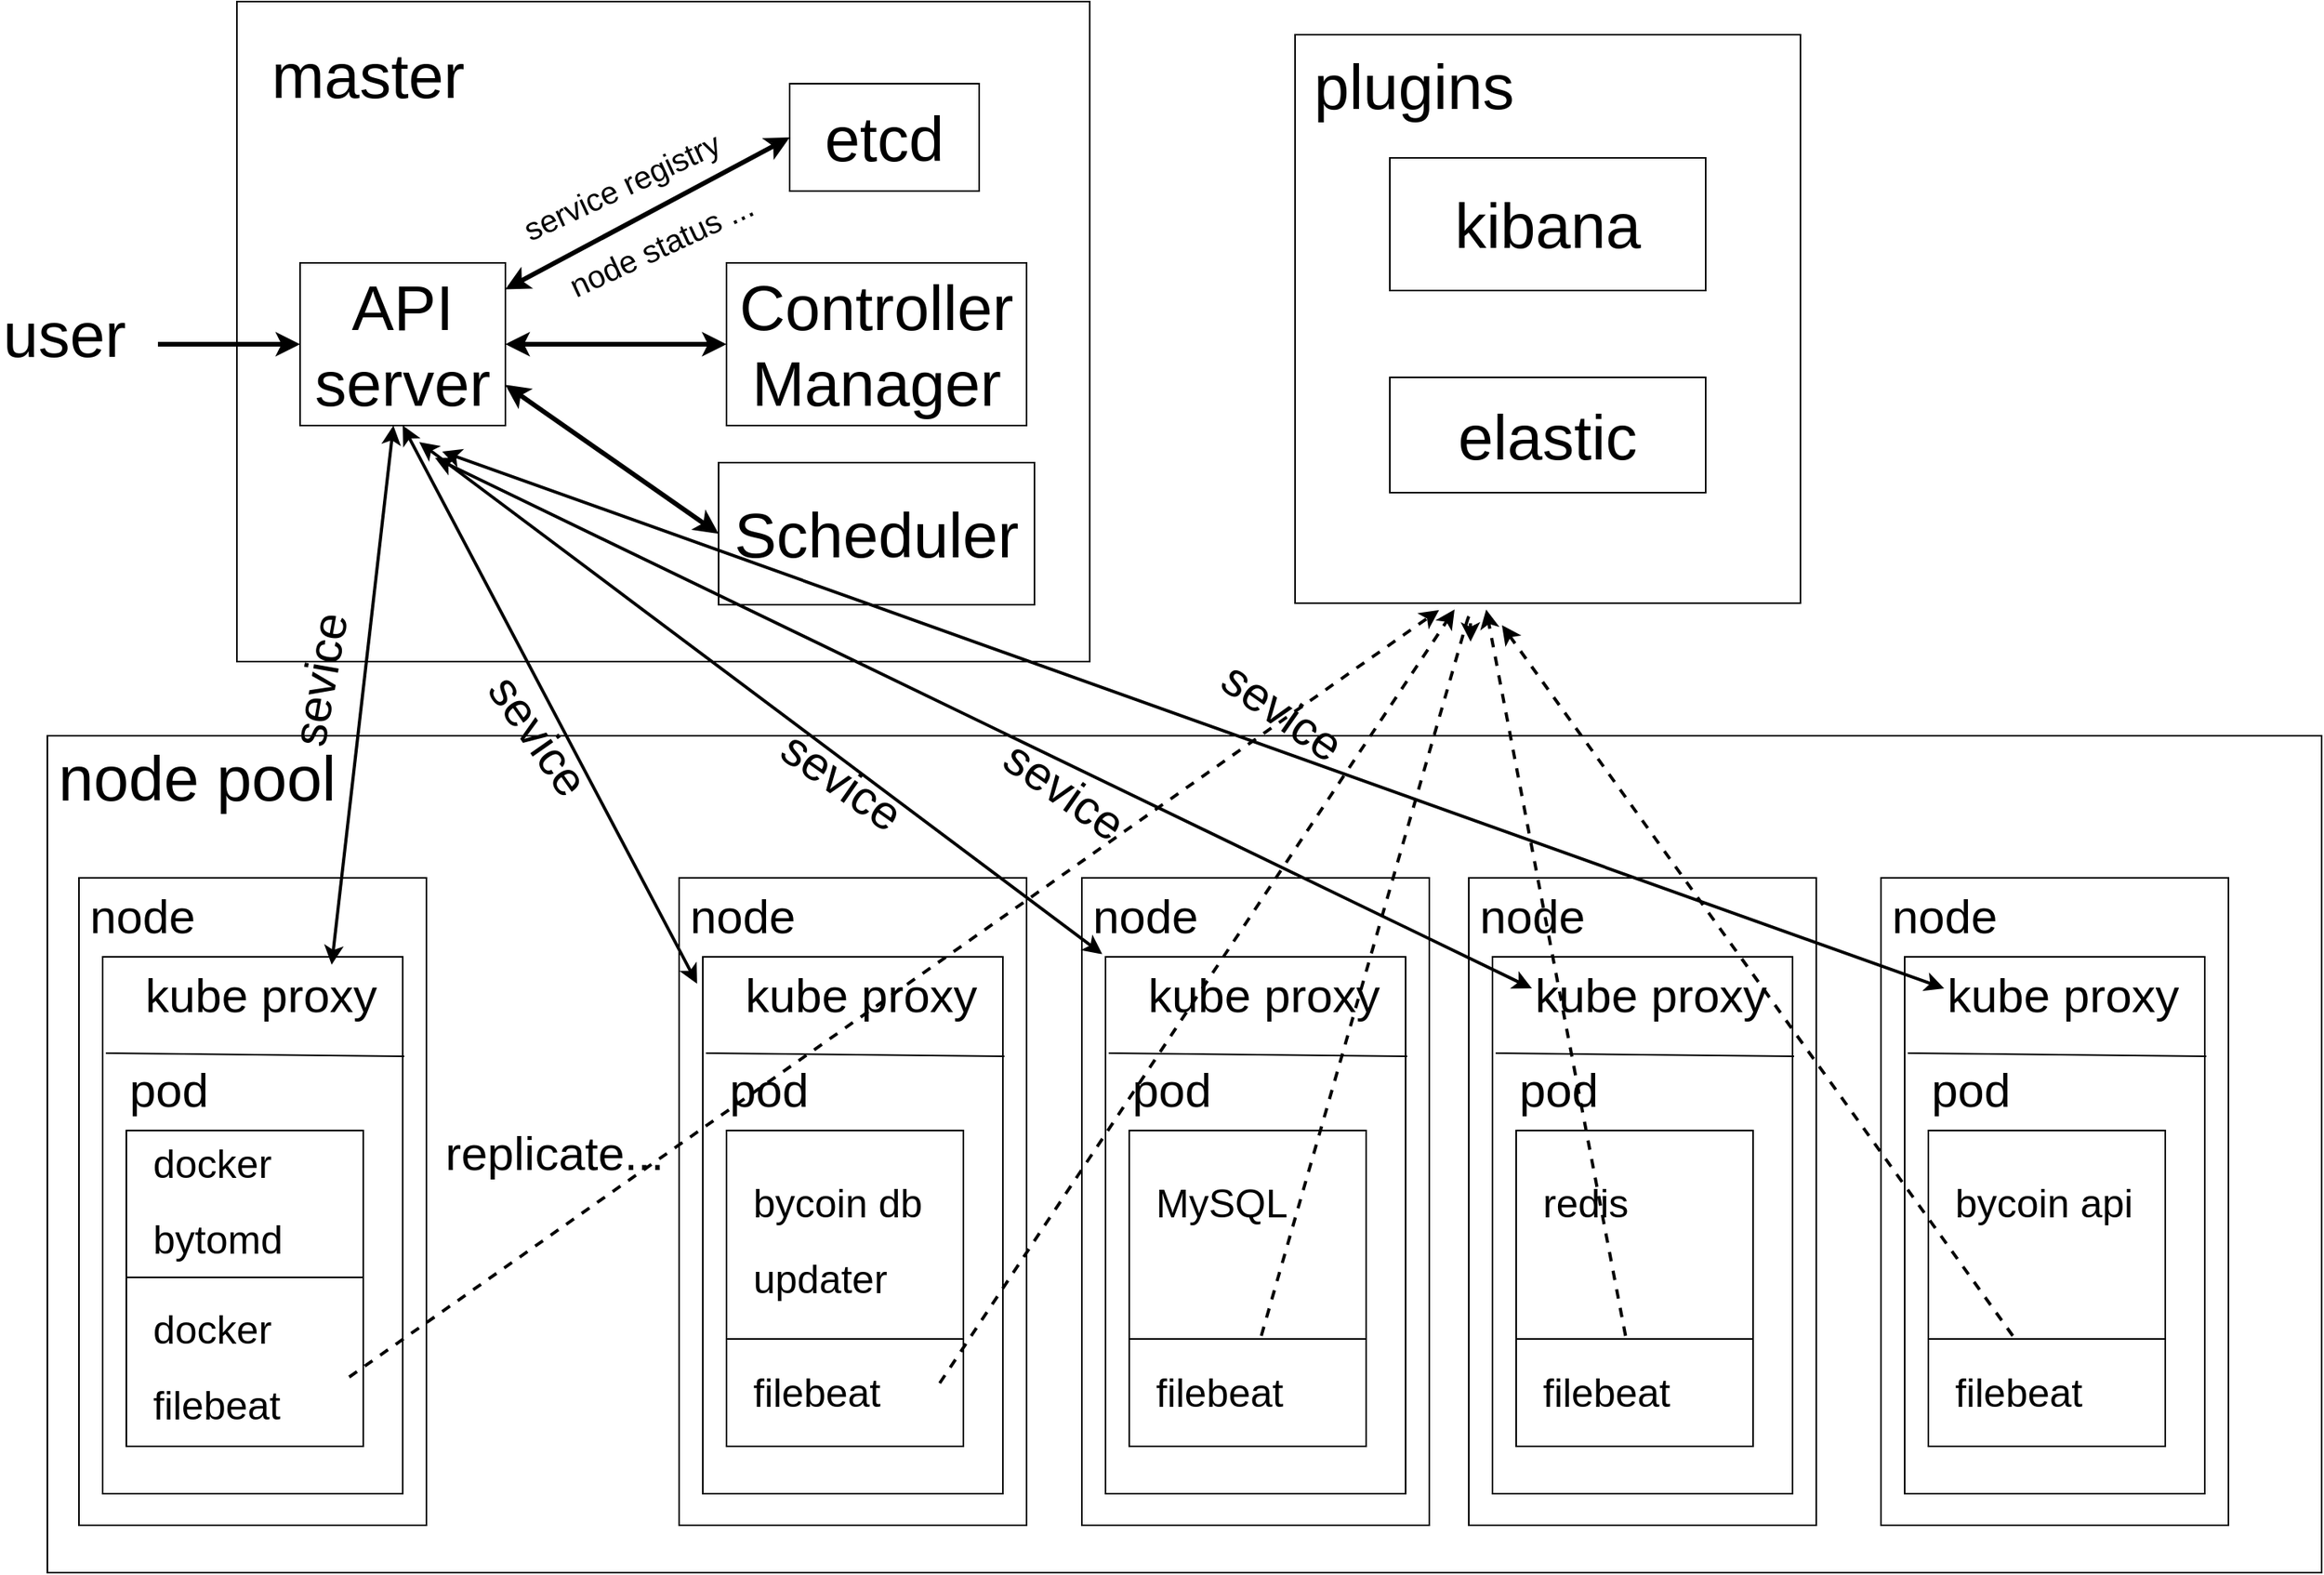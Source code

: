 <mxfile version="10.6.3" type="device"><diagram id="GHS_1D7CQJbpH9UxRJtS" name="Page-1"><mxGraphModel dx="1896" dy="1181" grid="1" gridSize="10" guides="1" tooltips="1" connect="1" arrows="1" fold="1" page="1" pageScale="1" pageWidth="850" pageHeight="1100" math="0" shadow="0"><root><mxCell id="0"/><mxCell id="1" parent="0"/><mxCell id="CEYu0D17GIFfOUCo7uzo-1" value="" style="rounded=0;whiteSpace=wrap;html=1;fontSize=40;" vertex="1" parent="1"><mxGeometry x="190" y="65" width="540" height="418" as="geometry"/></mxCell><mxCell id="CEYu0D17GIFfOUCo7uzo-20" style="edgeStyle=none;rounded=0;orthogonalLoop=1;jettySize=auto;html=1;startArrow=none;startFill=0;endArrow=classic;endFill=1;strokeColor=#000000;strokeWidth=3;fontSize=40;" edge="1" parent="1" target="CEYu0D17GIFfOUCo7uzo-3"><mxGeometry relative="1" as="geometry"><mxPoint x="140" y="282" as="sourcePoint"/><Array as="points"/></mxGeometry></mxCell><mxCell id="CEYu0D17GIFfOUCo7uzo-2" value="user" style="text;html=1;resizable=0;points=[];autosize=1;align=left;verticalAlign=top;spacingTop=-4;fontSize=40;" vertex="1" parent="1"><mxGeometry x="40" y="249" width="90" height="50" as="geometry"/></mxCell><mxCell id="CEYu0D17GIFfOUCo7uzo-8" style="rounded=0;orthogonalLoop=1;jettySize=auto;html=1;exitX=1;exitY=0.5;exitDx=0;exitDy=0;startArrow=classic;startFill=1;endArrow=classic;endFill=1;strokeColor=#000000;strokeWidth=3;fontSize=40;entryX=0;entryY=0.5;entryDx=0;entryDy=0;" edge="1" parent="1" source="CEYu0D17GIFfOUCo7uzo-3" target="CEYu0D17GIFfOUCo7uzo-6"><mxGeometry relative="1" as="geometry"/></mxCell><mxCell id="CEYu0D17GIFfOUCo7uzo-3" value="API server" style="rounded=0;whiteSpace=wrap;html=1;fontSize=40;" vertex="1" parent="1"><mxGeometry x="230" y="230.5" width="130" height="103" as="geometry"/></mxCell><mxCell id="CEYu0D17GIFfOUCo7uzo-4" value="etcd" style="rounded=0;whiteSpace=wrap;html=1;fontSize=40;" vertex="1" parent="1"><mxGeometry x="540" y="117" width="120" height="68" as="geometry"/></mxCell><mxCell id="CEYu0D17GIFfOUCo7uzo-5" value="master&lt;br&gt;&lt;br&gt;" style="text;html=1;resizable=0;points=[];autosize=1;align=left;verticalAlign=top;spacingTop=-4;fontSize=40;" vertex="1" parent="1"><mxGeometry x="210" y="85" width="140" height="100" as="geometry"/></mxCell><mxCell id="CEYu0D17GIFfOUCo7uzo-6" value="Controller Manager" style="rounded=0;whiteSpace=wrap;html=1;fontSize=40;" vertex="1" parent="1"><mxGeometry x="500" y="230.5" width="190" height="103" as="geometry"/></mxCell><mxCell id="CEYu0D17GIFfOUCo7uzo-7" value="Scheduler" style="rounded=0;whiteSpace=wrap;html=1;fontSize=40;" vertex="1" parent="1"><mxGeometry x="495" y="357" width="200" height="90" as="geometry"/></mxCell><mxCell id="CEYu0D17GIFfOUCo7uzo-9" value="" style="endArrow=classic;startArrow=classic;html=1;strokeColor=#000000;strokeWidth=3;fontSize=40;entryX=0;entryY=0.5;entryDx=0;entryDy=0;" edge="1" parent="1" source="CEYu0D17GIFfOUCo7uzo-3" target="CEYu0D17GIFfOUCo7uzo-4"><mxGeometry width="50" height="50" relative="1" as="geometry"><mxPoint x="90" y="495" as="sourcePoint"/><mxPoint x="480" y="125" as="targetPoint"/></mxGeometry></mxCell><mxCell id="CEYu0D17GIFfOUCo7uzo-17" value="&lt;font style=&quot;font-size: 20px&quot;&gt;service registry&lt;br&gt;&lt;br&gt;&lt;/font&gt;" style="text;html=1;resizable=0;points=[];align=center;verticalAlign=middle;labelBackgroundColor=none;fontSize=40;rotation=-25;" vertex="1" connectable="0" parent="CEYu0D17GIFfOUCo7uzo-9"><mxGeometry x="-0.146" y="-2" relative="1" as="geometry"><mxPoint x="2" y="-11.5" as="offset"/></mxGeometry></mxCell><mxCell id="CEYu0D17GIFfOUCo7uzo-10" style="rounded=0;orthogonalLoop=1;jettySize=auto;html=1;startArrow=classic;startFill=1;endArrow=classic;endFill=1;strokeColor=#000000;strokeWidth=3;fontSize=40;entryX=0;entryY=0.5;entryDx=0;entryDy=0;exitX=1;exitY=0.75;exitDx=0;exitDy=0;" edge="1" parent="1" source="CEYu0D17GIFfOUCo7uzo-3" target="CEYu0D17GIFfOUCo7uzo-7"><mxGeometry relative="1" as="geometry"><mxPoint x="300" y="335" as="sourcePoint"/><mxPoint x="410" y="335" as="targetPoint"/></mxGeometry></mxCell><mxCell id="CEYu0D17GIFfOUCo7uzo-11" value="" style="rounded=0;whiteSpace=wrap;html=1;fontSize=40;" vertex="1" parent="1"><mxGeometry x="860" y="86" width="320" height="360" as="geometry"/></mxCell><mxCell id="CEYu0D17GIFfOUCo7uzo-12" value="kibana" style="rounded=0;whiteSpace=wrap;html=1;fontSize=40;" vertex="1" parent="1"><mxGeometry x="920" y="164" width="200" height="84" as="geometry"/></mxCell><mxCell id="CEYu0D17GIFfOUCo7uzo-13" value="elastic" style="rounded=0;whiteSpace=wrap;html=1;fontSize=40;" vertex="1" parent="1"><mxGeometry x="920" y="303" width="200" height="73" as="geometry"/></mxCell><mxCell id="CEYu0D17GIFfOUCo7uzo-14" value="plugins&lt;br&gt;" style="text;html=1;resizable=0;points=[];autosize=1;align=left;verticalAlign=top;spacingTop=-4;fontSize=40;" vertex="1" parent="1"><mxGeometry x="870" y="92" width="140" height="50" as="geometry"/></mxCell><mxCell id="CEYu0D17GIFfOUCo7uzo-18" value="&lt;font style=&quot;font-size: 20px&quot;&gt;node status ...&lt;br&gt;&lt;/font&gt;" style="text;html=1;resizable=0;points=[];align=center;verticalAlign=middle;labelBackgroundColor=none;fontSize=40;rotation=-25;" vertex="1" connectable="0" parent="1"><mxGeometry x="469.755" y="227.069" as="geometry"><mxPoint x="-8" y="-19.5" as="offset"/></mxGeometry></mxCell><mxCell id="CEYu0D17GIFfOUCo7uzo-19" value="" style="rounded=0;whiteSpace=wrap;html=1;labelBackgroundColor=none;fontSize=40;" vertex="1" parent="1"><mxGeometry x="70" y="530" width="1440" height="530" as="geometry"/></mxCell><mxCell id="CEYu0D17GIFfOUCo7uzo-23" value="node pool&lt;br&gt;" style="text;html=1;resizable=0;points=[];autosize=1;align=left;verticalAlign=top;spacingTop=-4;fontSize=40;" vertex="1" parent="1"><mxGeometry x="75" y="530" width="190" height="50" as="geometry"/></mxCell><mxCell id="CEYu0D17GIFfOUCo7uzo-88" style="edgeStyle=none;rounded=0;orthogonalLoop=1;jettySize=auto;html=1;startArrow=none;startFill=0;endArrow=classic;endFill=1;strokeColor=#000000;strokeWidth=2;fontSize=40;" edge="1" parent="1" target="CEYu0D17GIFfOUCo7uzo-31"><mxGeometry relative="1" as="geometry"><mxPoint x="243" y="670" as="sourcePoint"/></mxGeometry></mxCell><mxCell id="CEYu0D17GIFfOUCo7uzo-24" value="" style="rounded=0;whiteSpace=wrap;html=1;labelBackgroundColor=none;fontSize=40;" vertex="1" parent="1"><mxGeometry x="90" y="620" width="220" height="410" as="geometry"/></mxCell><mxCell id="CEYu0D17GIFfOUCo7uzo-25" value="&lt;font style=&quot;font-size: 30px&quot;&gt;replicate...&lt;/font&gt;" style="text;html=1;fontSize=40;" vertex="1" parent="1"><mxGeometry x="320" y="760" width="120" height="60" as="geometry"/></mxCell><mxCell id="CEYu0D17GIFfOUCo7uzo-26" value="&lt;font style=&quot;font-size: 30px&quot;&gt;node&lt;/font&gt;" style="text;html=1;fontSize=40;" vertex="1" parent="1"><mxGeometry x="95" y="610" width="120" height="60" as="geometry"/></mxCell><mxCell id="CEYu0D17GIFfOUCo7uzo-31" value="" style="rounded=0;whiteSpace=wrap;html=1;labelBackgroundColor=none;fontSize=40;" vertex="1" parent="1"><mxGeometry x="105" y="670" width="190" height="340" as="geometry"/></mxCell><mxCell id="CEYu0D17GIFfOUCo7uzo-32" value="" style="endArrow=none;html=1;strokeColor=#000000;strokeWidth=1;fontSize=40;exitX=0.011;exitY=0.156;exitDx=0;exitDy=0;exitPerimeter=0;entryX=1.005;entryY=0.162;entryDx=0;entryDy=0;entryPerimeter=0;" edge="1" parent="1"><mxGeometry width="50" height="50" relative="1" as="geometry"><mxPoint x="107" y="731" as="sourcePoint"/><mxPoint x="296" y="733" as="targetPoint"/></mxGeometry></mxCell><mxCell id="CEYu0D17GIFfOUCo7uzo-34" value="&lt;font style=&quot;font-size: 30px&quot;&gt;kube proxy&lt;/font&gt;" style="text;html=1;fontSize=40;" vertex="1" parent="1"><mxGeometry x="130" y="660" width="120" height="60" as="geometry"/></mxCell><mxCell id="CEYu0D17GIFfOUCo7uzo-36" value="&lt;font style=&quot;font-size: 30px&quot;&gt;pod&lt;/font&gt;" style="text;html=1;fontSize=40;" vertex="1" parent="1"><mxGeometry x="120" y="720" width="120" height="60" as="geometry"/></mxCell><mxCell id="CEYu0D17GIFfOUCo7uzo-38" value="" style="shape=internalStorage;whiteSpace=wrap;html=1;backgroundOutline=1;labelBackgroundColor=none;fontSize=40;dx=0;dy=93;" vertex="1" parent="1"><mxGeometry x="120" y="780" width="150" height="200" as="geometry"/></mxCell><mxCell id="CEYu0D17GIFfOUCo7uzo-39" value="&lt;font style=&quot;font-size: 25px&quot;&gt;docker&lt;br&gt;bytomd&lt;/font&gt;" style="text;html=1;fontSize=40;" vertex="1" parent="1"><mxGeometry x="135" y="765" width="120" height="60" as="geometry"/></mxCell><mxCell id="CEYu0D17GIFfOUCo7uzo-40" value="&lt;span style=&quot;font-size: 25px&quot;&gt;docker&lt;br&gt;filebeat&lt;br&gt;&lt;/span&gt;" style="text;html=1;fontSize=40;" vertex="1" parent="1"><mxGeometry x="135" y="870" width="120" height="60" as="geometry"/></mxCell><mxCell id="CEYu0D17GIFfOUCo7uzo-44" value="" style="rounded=0;whiteSpace=wrap;html=1;labelBackgroundColor=none;fontSize=40;" vertex="1" parent="1"><mxGeometry x="470" y="620" width="220" height="410" as="geometry"/></mxCell><mxCell id="CEYu0D17GIFfOUCo7uzo-45" value="&lt;font style=&quot;font-size: 30px&quot;&gt;node&lt;/font&gt;" style="text;html=1;fontSize=40;" vertex="1" parent="1"><mxGeometry x="475" y="610" width="120" height="60" as="geometry"/></mxCell><mxCell id="CEYu0D17GIFfOUCo7uzo-46" value="" style="rounded=0;whiteSpace=wrap;html=1;labelBackgroundColor=none;fontSize=40;" vertex="1" parent="1"><mxGeometry x="485" y="670" width="190" height="340" as="geometry"/></mxCell><mxCell id="CEYu0D17GIFfOUCo7uzo-47" value="" style="endArrow=none;html=1;strokeColor=#000000;strokeWidth=1;fontSize=40;exitX=0.011;exitY=0.156;exitDx=0;exitDy=0;exitPerimeter=0;entryX=1.005;entryY=0.162;entryDx=0;entryDy=0;entryPerimeter=0;" edge="1" parent="1"><mxGeometry width="50" height="50" relative="1" as="geometry"><mxPoint x="487" y="731" as="sourcePoint"/><mxPoint x="676" y="733" as="targetPoint"/></mxGeometry></mxCell><mxCell id="CEYu0D17GIFfOUCo7uzo-48" value="&lt;font style=&quot;font-size: 30px&quot;&gt;kube proxy&lt;/font&gt;" style="text;html=1;fontSize=40;" vertex="1" parent="1"><mxGeometry x="510" y="660" width="120" height="60" as="geometry"/></mxCell><mxCell id="CEYu0D17GIFfOUCo7uzo-49" value="&lt;font style=&quot;font-size: 30px&quot;&gt;pod&lt;/font&gt;" style="text;html=1;fontSize=40;" vertex="1" parent="1"><mxGeometry x="500" y="720" width="120" height="60" as="geometry"/></mxCell><mxCell id="CEYu0D17GIFfOUCo7uzo-50" value="" style="shape=internalStorage;whiteSpace=wrap;html=1;backgroundOutline=1;labelBackgroundColor=none;fontSize=40;dx=0;dy=132;" vertex="1" parent="1"><mxGeometry x="500" y="780" width="150" height="200" as="geometry"/></mxCell><mxCell id="CEYu0D17GIFfOUCo7uzo-51" value="&lt;span style=&quot;font-size: 25px&quot;&gt;bycoin db&lt;br&gt;updater&lt;/span&gt;&lt;br&gt;" style="text;html=1;fontSize=40;" vertex="1" parent="1"><mxGeometry x="515" y="790" width="120" height="60" as="geometry"/></mxCell><mxCell id="CEYu0D17GIFfOUCo7uzo-52" value="&lt;span style=&quot;font-size: 25px&quot;&gt;filebeat&lt;br&gt;&lt;/span&gt;" style="text;html=1;fontSize=40;" vertex="1" parent="1"><mxGeometry x="515" y="910" width="120" height="60" as="geometry"/></mxCell><mxCell id="CEYu0D17GIFfOUCo7uzo-53" value="" style="rounded=0;whiteSpace=wrap;html=1;labelBackgroundColor=none;fontSize=40;" vertex="1" parent="1"><mxGeometry x="725" y="620" width="220" height="410" as="geometry"/></mxCell><mxCell id="CEYu0D17GIFfOUCo7uzo-54" value="&lt;font style=&quot;font-size: 30px&quot;&gt;node&lt;/font&gt;" style="text;html=1;fontSize=40;" vertex="1" parent="1"><mxGeometry x="730" y="610" width="120" height="60" as="geometry"/></mxCell><mxCell id="CEYu0D17GIFfOUCo7uzo-55" value="" style="rounded=0;whiteSpace=wrap;html=1;labelBackgroundColor=none;fontSize=40;" vertex="1" parent="1"><mxGeometry x="740" y="670" width="190" height="340" as="geometry"/></mxCell><mxCell id="CEYu0D17GIFfOUCo7uzo-56" value="" style="endArrow=none;html=1;strokeColor=#000000;strokeWidth=1;fontSize=40;exitX=0.011;exitY=0.156;exitDx=0;exitDy=0;exitPerimeter=0;entryX=1.005;entryY=0.162;entryDx=0;entryDy=0;entryPerimeter=0;" edge="1" parent="1"><mxGeometry width="50" height="50" relative="1" as="geometry"><mxPoint x="742" y="731" as="sourcePoint"/><mxPoint x="931" y="733" as="targetPoint"/></mxGeometry></mxCell><mxCell id="CEYu0D17GIFfOUCo7uzo-57" value="&lt;font style=&quot;font-size: 30px&quot;&gt;kube proxy&lt;/font&gt;" style="text;html=1;fontSize=40;" vertex="1" parent="1"><mxGeometry x="765" y="660" width="120" height="60" as="geometry"/></mxCell><mxCell id="CEYu0D17GIFfOUCo7uzo-58" value="&lt;font style=&quot;font-size: 30px&quot;&gt;pod&lt;/font&gt;" style="text;html=1;fontSize=40;" vertex="1" parent="1"><mxGeometry x="755" y="720" width="120" height="60" as="geometry"/></mxCell><mxCell id="CEYu0D17GIFfOUCo7uzo-59" value="" style="shape=internalStorage;whiteSpace=wrap;html=1;backgroundOutline=1;labelBackgroundColor=none;fontSize=40;dx=0;dy=132;" vertex="1" parent="1"><mxGeometry x="755" y="780" width="150" height="200" as="geometry"/></mxCell><mxCell id="CEYu0D17GIFfOUCo7uzo-60" value="&lt;span style=&quot;font-size: 25px&quot;&gt;MySQL&lt;/span&gt;&lt;br&gt;" style="text;html=1;fontSize=40;" vertex="1" parent="1"><mxGeometry x="770" y="790" width="120" height="60" as="geometry"/></mxCell><mxCell id="CEYu0D17GIFfOUCo7uzo-61" value="&lt;span style=&quot;font-size: 25px&quot;&gt;filebeat&lt;br&gt;&lt;/span&gt;" style="text;html=1;fontSize=40;" vertex="1" parent="1"><mxGeometry x="770" y="910" width="120" height="60" as="geometry"/></mxCell><mxCell id="CEYu0D17GIFfOUCo7uzo-62" value="" style="rounded=0;whiteSpace=wrap;html=1;labelBackgroundColor=none;fontSize=40;" vertex="1" parent="1"><mxGeometry x="970" y="620" width="220" height="410" as="geometry"/></mxCell><mxCell id="CEYu0D17GIFfOUCo7uzo-63" value="&lt;font style=&quot;font-size: 30px&quot;&gt;node&lt;/font&gt;" style="text;html=1;fontSize=40;" vertex="1" parent="1"><mxGeometry x="975" y="610" width="120" height="60" as="geometry"/></mxCell><mxCell id="CEYu0D17GIFfOUCo7uzo-64" value="" style="rounded=0;whiteSpace=wrap;html=1;labelBackgroundColor=none;fontSize=40;" vertex="1" parent="1"><mxGeometry x="985" y="670" width="190" height="340" as="geometry"/></mxCell><mxCell id="CEYu0D17GIFfOUCo7uzo-65" value="" style="endArrow=none;html=1;strokeColor=#000000;strokeWidth=1;fontSize=40;exitX=0.011;exitY=0.156;exitDx=0;exitDy=0;exitPerimeter=0;entryX=1.005;entryY=0.162;entryDx=0;entryDy=0;entryPerimeter=0;" edge="1" parent="1"><mxGeometry width="50" height="50" relative="1" as="geometry"><mxPoint x="987" y="731" as="sourcePoint"/><mxPoint x="1176" y="733" as="targetPoint"/></mxGeometry></mxCell><mxCell id="CEYu0D17GIFfOUCo7uzo-66" value="&lt;font style=&quot;font-size: 30px&quot;&gt;kube proxy&lt;/font&gt;" style="text;html=1;fontSize=40;" vertex="1" parent="1"><mxGeometry x="1010" y="660" width="120" height="60" as="geometry"/></mxCell><mxCell id="CEYu0D17GIFfOUCo7uzo-67" value="&lt;font style=&quot;font-size: 30px&quot;&gt;pod&lt;/font&gt;" style="text;html=1;fontSize=40;" vertex="1" parent="1"><mxGeometry x="1000" y="720" width="120" height="60" as="geometry"/></mxCell><mxCell id="CEYu0D17GIFfOUCo7uzo-68" value="" style="shape=internalStorage;whiteSpace=wrap;html=1;backgroundOutline=1;labelBackgroundColor=none;fontSize=40;dx=0;dy=132;" vertex="1" parent="1"><mxGeometry x="1000" y="780" width="150" height="200" as="geometry"/></mxCell><mxCell id="CEYu0D17GIFfOUCo7uzo-69" value="&lt;span style=&quot;font-size: 25px&quot;&gt;redis&lt;/span&gt;&lt;br&gt;" style="text;html=1;fontSize=40;" vertex="1" parent="1"><mxGeometry x="1015" y="790" width="120" height="60" as="geometry"/></mxCell><mxCell id="CEYu0D17GIFfOUCo7uzo-70" value="&lt;span style=&quot;font-size: 25px&quot;&gt;filebeat&lt;br&gt;&lt;/span&gt;" style="text;html=1;fontSize=40;" vertex="1" parent="1"><mxGeometry x="1015" y="910" width="120" height="60" as="geometry"/></mxCell><mxCell id="CEYu0D17GIFfOUCo7uzo-71" value="" style="rounded=0;whiteSpace=wrap;html=1;labelBackgroundColor=none;fontSize=40;" vertex="1" parent="1"><mxGeometry x="1231" y="620" width="220" height="410" as="geometry"/></mxCell><mxCell id="CEYu0D17GIFfOUCo7uzo-72" value="&lt;font style=&quot;font-size: 30px&quot;&gt;node&lt;/font&gt;" style="text;html=1;fontSize=40;" vertex="1" parent="1"><mxGeometry x="1236" y="610" width="120" height="60" as="geometry"/></mxCell><mxCell id="CEYu0D17GIFfOUCo7uzo-73" value="" style="rounded=0;whiteSpace=wrap;html=1;labelBackgroundColor=none;fontSize=40;" vertex="1" parent="1"><mxGeometry x="1246" y="670" width="190" height="340" as="geometry"/></mxCell><mxCell id="CEYu0D17GIFfOUCo7uzo-74" value="" style="endArrow=none;html=1;strokeColor=#000000;strokeWidth=1;fontSize=40;exitX=0.011;exitY=0.156;exitDx=0;exitDy=0;exitPerimeter=0;entryX=1.005;entryY=0.162;entryDx=0;entryDy=0;entryPerimeter=0;" edge="1" parent="1"><mxGeometry width="50" height="50" relative="1" as="geometry"><mxPoint x="1248" y="731" as="sourcePoint"/><mxPoint x="1437" y="733" as="targetPoint"/></mxGeometry></mxCell><mxCell id="CEYu0D17GIFfOUCo7uzo-75" value="&lt;font style=&quot;font-size: 30px&quot;&gt;kube proxy&lt;/font&gt;" style="text;html=1;fontSize=40;" vertex="1" parent="1"><mxGeometry x="1271" y="660" width="120" height="60" as="geometry"/></mxCell><mxCell id="CEYu0D17GIFfOUCo7uzo-76" value="&lt;font style=&quot;font-size: 30px&quot;&gt;pod&lt;/font&gt;" style="text;html=1;fontSize=40;" vertex="1" parent="1"><mxGeometry x="1261" y="720" width="120" height="60" as="geometry"/></mxCell><mxCell id="CEYu0D17GIFfOUCo7uzo-77" value="" style="shape=internalStorage;whiteSpace=wrap;html=1;backgroundOutline=1;labelBackgroundColor=none;fontSize=40;dx=0;dy=132;" vertex="1" parent="1"><mxGeometry x="1261" y="780" width="150" height="200" as="geometry"/></mxCell><mxCell id="CEYu0D17GIFfOUCo7uzo-78" value="&lt;span style=&quot;font-size: 25px&quot;&gt;bycoin api&lt;/span&gt;&lt;br&gt;" style="text;html=1;fontSize=40;" vertex="1" parent="1"><mxGeometry x="1276" y="790" width="120" height="60" as="geometry"/></mxCell><mxCell id="CEYu0D17GIFfOUCo7uzo-79" value="&lt;span style=&quot;font-size: 25px&quot;&gt;filebeat&lt;br&gt;&lt;/span&gt;" style="text;html=1;fontSize=40;" vertex="1" parent="1"><mxGeometry x="1276" y="910" width="120" height="60" as="geometry"/></mxCell><mxCell id="CEYu0D17GIFfOUCo7uzo-80" value="" style="endArrow=classic;startArrow=classic;html=1;strokeColor=#000000;strokeWidth=2;fontSize=40;entryX=1;entryY=0.25;entryDx=0;entryDy=0;" edge="1" parent="1" source="CEYu0D17GIFfOUCo7uzo-3" target="CEYu0D17GIFfOUCo7uzo-34"><mxGeometry width="50" height="50" relative="1" as="geometry"><mxPoint x="40" y="1130" as="sourcePoint"/><mxPoint x="90" y="1080" as="targetPoint"/></mxGeometry></mxCell><mxCell id="CEYu0D17GIFfOUCo7uzo-81" value="&lt;font style=&quot;font-size: 30px&quot;&gt;sevice&lt;/font&gt;" style="text;html=1;resizable=0;points=[];align=center;verticalAlign=middle;labelBackgroundColor=none;fontSize=40;rotation=-80;" vertex="1" connectable="0" parent="CEYu0D17GIFfOUCo7uzo-80"><mxGeometry x="-0.132" y="-3" relative="1" as="geometry"><mxPoint x="-31.5" y="13" as="offset"/></mxGeometry></mxCell><mxCell id="CEYu0D17GIFfOUCo7uzo-84" value="" style="endArrow=classic;startArrow=classic;html=1;strokeColor=#000000;strokeWidth=2;fontSize=40;exitX=0.5;exitY=1;exitDx=0;exitDy=0;entryX=-0.019;entryY=0.05;entryDx=0;entryDy=0;entryPerimeter=0;" edge="1" parent="1" source="CEYu0D17GIFfOUCo7uzo-3" target="CEYu0D17GIFfOUCo7uzo-46"><mxGeometry width="50" height="50" relative="1" as="geometry"><mxPoint x="298.976" y="343.5" as="sourcePoint"/><mxPoint x="500" y="620" as="targetPoint"/></mxGeometry></mxCell><mxCell id="CEYu0D17GIFfOUCo7uzo-85" value="&lt;font style=&quot;font-size: 30px&quot;&gt;sevice&lt;/font&gt;" style="text;html=1;resizable=0;points=[];align=center;verticalAlign=middle;labelBackgroundColor=none;fontSize=40;rotation=55;" vertex="1" connectable="0" parent="CEYu0D17GIFfOUCo7uzo-84"><mxGeometry x="-0.132" y="-3" relative="1" as="geometry"><mxPoint x="11" y="38.5" as="offset"/></mxGeometry></mxCell><mxCell id="CEYu0D17GIFfOUCo7uzo-86" value="" style="endArrow=classic;startArrow=classic;html=1;strokeColor=#000000;strokeWidth=2;fontSize=40;exitX=0.5;exitY=1;exitDx=0;exitDy=0;entryX=-0.011;entryY=-0.005;entryDx=0;entryDy=0;entryPerimeter=0;" edge="1" parent="1" target="CEYu0D17GIFfOUCo7uzo-55"><mxGeometry width="50" height="50" relative="1" as="geometry"><mxPoint x="305.471" y="344.059" as="sourcePoint"/><mxPoint x="510" y="630" as="targetPoint"/></mxGeometry></mxCell><mxCell id="CEYu0D17GIFfOUCo7uzo-87" value="&lt;font style=&quot;font-size: 30px&quot;&gt;sevice&lt;/font&gt;" style="text;html=1;resizable=0;points=[];align=center;verticalAlign=middle;labelBackgroundColor=none;fontSize=40;rotation=35;" vertex="1" connectable="0" parent="CEYu0D17GIFfOUCo7uzo-86"><mxGeometry x="-0.132" y="-3" relative="1" as="geometry"><mxPoint x="84" y="68" as="offset"/></mxGeometry></mxCell><mxCell id="CEYu0D17GIFfOUCo7uzo-89" value="" style="endArrow=classic;startArrow=classic;html=1;strokeColor=#000000;strokeWidth=2;fontSize=40;exitX=0.5;exitY=1;exitDx=0;exitDy=0;entryX=0;entryY=0.5;entryDx=0;entryDy=0;" edge="1" parent="1" target="CEYu0D17GIFfOUCo7uzo-66"><mxGeometry width="50" height="50" relative="1" as="geometry"><mxPoint x="315.471" y="354.059" as="sourcePoint"/><mxPoint x="747.824" y="678.176" as="targetPoint"/></mxGeometry></mxCell><mxCell id="CEYu0D17GIFfOUCo7uzo-90" value="&lt;font style=&quot;font-size: 30px&quot;&gt;sevice&lt;/font&gt;" style="text;html=1;resizable=0;points=[];align=center;verticalAlign=middle;labelBackgroundColor=none;fontSize=40;rotation=35;" vertex="1" connectable="0" parent="CEYu0D17GIFfOUCo7uzo-89"><mxGeometry x="-0.132" y="-3" relative="1" as="geometry"><mxPoint x="100.5" y="58.5" as="offset"/></mxGeometry></mxCell><mxCell id="CEYu0D17GIFfOUCo7uzo-91" value="" style="endArrow=classic;startArrow=classic;html=1;strokeColor=#000000;strokeWidth=2;fontSize=40;entryX=0;entryY=0.5;entryDx=0;entryDy=0;" edge="1" parent="1" target="CEYu0D17GIFfOUCo7uzo-75"><mxGeometry width="50" height="50" relative="1" as="geometry"><mxPoint x="320" y="350" as="sourcePoint"/><mxPoint x="1226.441" y="687.235" as="targetPoint"/></mxGeometry></mxCell><mxCell id="CEYu0D17GIFfOUCo7uzo-92" value="&lt;font style=&quot;font-size: 30px&quot;&gt;sevice&lt;/font&gt;" style="text;html=1;resizable=0;points=[];align=center;verticalAlign=middle;labelBackgroundColor=none;fontSize=40;rotation=35;" vertex="1" connectable="0" parent="CEYu0D17GIFfOUCo7uzo-91"><mxGeometry x="-0.132" y="-3" relative="1" as="geometry"><mxPoint x="122.5" y="10.5" as="offset"/></mxGeometry></mxCell><mxCell id="CEYu0D17GIFfOUCo7uzo-93" value="" style="endArrow=classic;dashed=1;html=1;strokeColor=#000000;strokeWidth=2;fontSize=40;endFill=1;entryX=0.285;entryY=1.012;entryDx=0;entryDy=0;entryPerimeter=0;exitX=1.051;exitY=1.102;exitDx=0;exitDy=0;exitPerimeter=0;" edge="1" parent="1" source="CEYu0D17GIFfOUCo7uzo-40" target="CEYu0D17GIFfOUCo7uzo-11"><mxGeometry width="50" height="50" relative="1" as="geometry"><mxPoint x="40" y="1130" as="sourcePoint"/><mxPoint x="90" y="1080" as="targetPoint"/></mxGeometry></mxCell><mxCell id="CEYu0D17GIFfOUCo7uzo-95" value="" style="endArrow=classic;dashed=1;html=1;strokeColor=#000000;strokeWidth=2;fontSize=40;endFill=1;exitX=1;exitY=0.5;exitDx=0;exitDy=0;" edge="1" parent="1" source="CEYu0D17GIFfOUCo7uzo-52"><mxGeometry width="50" height="50" relative="1" as="geometry"><mxPoint x="271.143" y="946.143" as="sourcePoint"/><mxPoint x="961" y="450" as="targetPoint"/></mxGeometry></mxCell><mxCell id="CEYu0D17GIFfOUCo7uzo-96" value="" style="endArrow=classic;dashed=1;html=1;strokeColor=#000000;strokeWidth=2;fontSize=40;endFill=1;entryX=0.285;entryY=1.012;entryDx=0;entryDy=0;entryPerimeter=0;" edge="1" parent="1" source="CEYu0D17GIFfOUCo7uzo-61"><mxGeometry width="50" height="50" relative="1" as="geometry"><mxPoint x="645.429" y="950.429" as="sourcePoint"/><mxPoint x="971.143" y="470.429" as="targetPoint"/><Array as="points"><mxPoint x="971" y="450"/></Array></mxGeometry></mxCell><mxCell id="CEYu0D17GIFfOUCo7uzo-97" value="" style="endArrow=classic;dashed=1;html=1;strokeColor=#000000;strokeWidth=2;fontSize=40;endFill=1;" edge="1" parent="1" source="CEYu0D17GIFfOUCo7uzo-70"><mxGeometry width="50" height="50" relative="1" as="geometry"><mxPoint x="849.017" y="920" as="sourcePoint"/><mxPoint x="981" y="450" as="targetPoint"/></mxGeometry></mxCell><mxCell id="CEYu0D17GIFfOUCo7uzo-98" value="" style="endArrow=classic;dashed=1;html=1;strokeColor=#000000;strokeWidth=2;fontSize=40;endFill=1;" edge="1" parent="1" source="CEYu0D17GIFfOUCo7uzo-79"><mxGeometry width="50" height="50" relative="1" as="geometry"><mxPoint x="1079.245" y="920" as="sourcePoint"/><mxPoint x="991" y="460.0" as="targetPoint"/></mxGeometry></mxCell></root></mxGraphModel></diagram></mxfile>